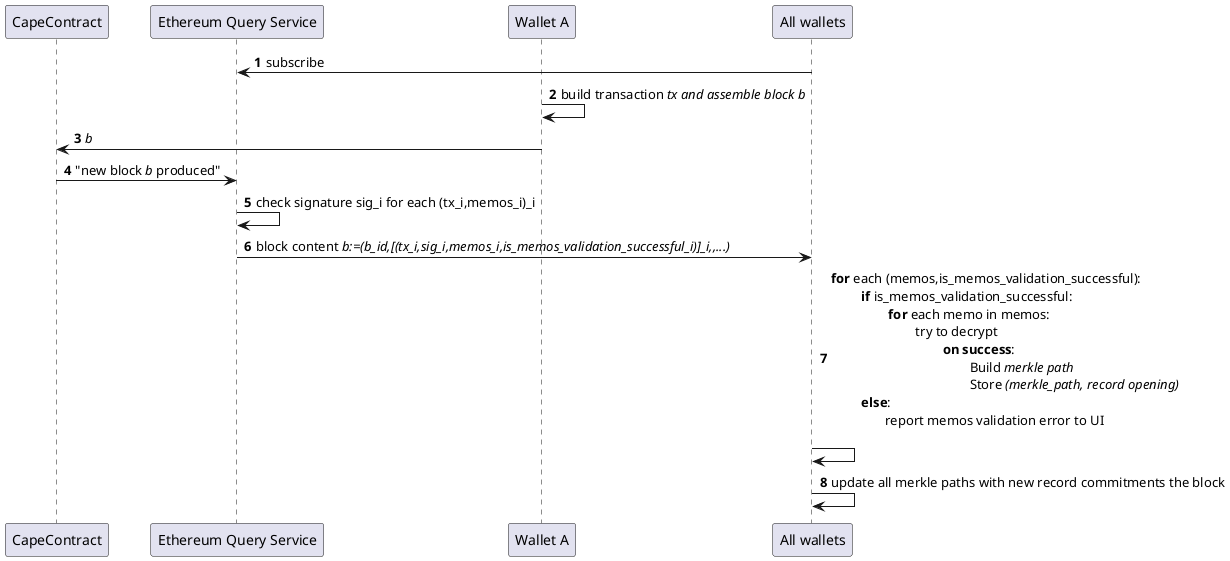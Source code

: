 @startuml
autonumber
participant "CapeContract" as C
participant "Ethereum Query Service" as EQS
participant "Wallet A" as W_A
participant "All wallets" as W_B

W_B -> EQS: subscribe
W_A -> W_A: build transaction <i>tx<i> and assemble block <i>b</i>
W_A -> C: <i>b</i>
C -> EQS: "new block <i>b</i> produced"
EQS ->EQS: check signature sig_i for each (tx_i,memos_i)_i
EQS -> W_B: block content <i>b:=(b_id,[(tx_i,sig_i,memos_i,is_memos_validation_successful_i)]_i,,...)</i>
W_B -> W_B: <b>for</b> each (memos,is_memos_validation_successful): \n \t <b>if</b> is_memos_validation_successful: \n  \t\t <b>for</b> each memo in memos: \n \t\t\t try to decrypt \n  \t\t\t\t <b>on success</b>: \n \t\t\t\t\t Build <i>merkle path</i> \n \t\t\t\t\t Store <i>(merkle_path, record opening)</i> \n\t <b>else</b>: \n \t\treport memos validation error to UI\n
W_B -> W_B: update all merkle paths with new record commitments the block
@enduml
